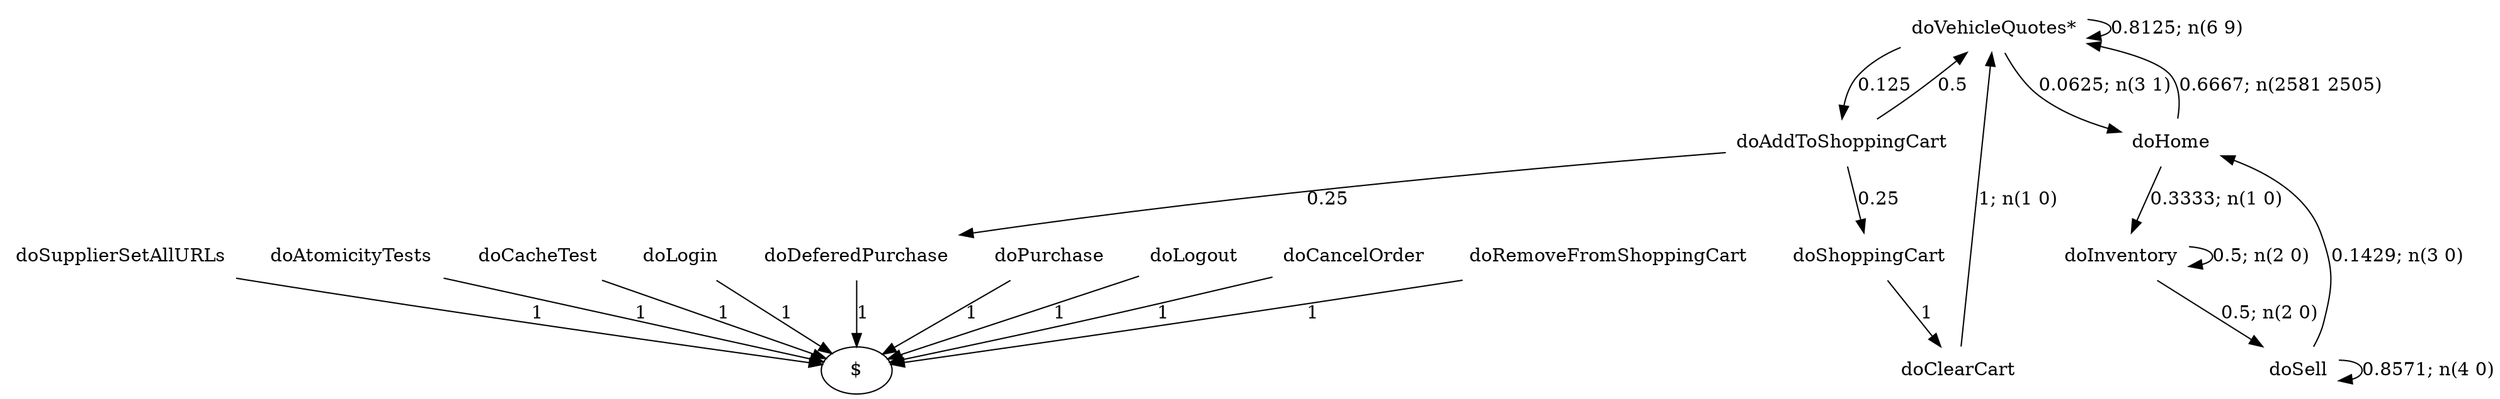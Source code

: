 digraph G {"doVehicleQuotes*" [label="doVehicleQuotes*",shape=none];"doSupplierSetAllURLs" [label="doSupplierSetAllURLs",shape=none];"doAtomicityTests" [label="doAtomicityTests",shape=none];"doCacheTest" [label="doCacheTest",shape=none];"doLogin" [label="doLogin",shape=none];"doAddToShoppingCart" [label="doAddToShoppingCart",shape=none];"doDeferedPurchase" [label="doDeferedPurchase",shape=none];"doHome" [label="doHome",shape=none];"doShoppingCart" [label="doShoppingCart",shape=none];"doClearCart" [label="doClearCart",shape=none];"doPurchase" [label="doPurchase",shape=none];"doInventory" [label="doInventory",shape=none];"doSell" [label="doSell",shape=none];"doLogout" [label="doLogout",shape=none];"doCancelOrder" [label="doCancelOrder",shape=none];"doRemoveFromShoppingCart" [label="doRemoveFromShoppingCart",shape=none];"doVehicleQuotes*"->"doVehicleQuotes*" [style=solid,label="0.8125; n(6 9)"];"doVehicleQuotes*"->"doAddToShoppingCart" [style=solid,label="0.125"];"doVehicleQuotes*"->"doHome" [style=solid,label="0.0625; n(3 1)"];"doSupplierSetAllURLs"->"$" [style=solid,label="1"];"doAtomicityTests"->"$" [style=solid,label="1"];"doCacheTest"->"$" [style=solid,label="1"];"doLogin"->"$" [style=solid,label="1"];"doAddToShoppingCart"->"doVehicleQuotes*" [style=solid,label="0.5"];"doAddToShoppingCart"->"doDeferedPurchase" [style=solid,label="0.25"];"doAddToShoppingCart"->"doShoppingCart" [style=solid,label="0.25"];"doDeferedPurchase"->"$" [style=solid,label="1"];"doHome"->"doVehicleQuotes*" [style=solid,label="0.6667; n(2581 2505)"];"doHome"->"doInventory" [style=solid,label="0.3333; n(1 0)"];"doShoppingCart"->"doClearCart" [style=solid,label="1"];"doClearCart"->"doVehicleQuotes*" [style=solid,label="1; n(1 0)"];"doPurchase"->"$" [style=solid,label="1"];"doInventory"->"doInventory" [style=solid,label="0.5; n(2 0)"];"doInventory"->"doSell" [style=solid,label="0.5; n(2 0)"];"doSell"->"doHome" [style=solid,label="0.1429; n(3 0)"];"doSell"->"doSell" [style=solid,label="0.8571; n(4 0)"];"doLogout"->"$" [style=solid,label="1"];"doCancelOrder"->"$" [style=solid,label="1"];"doRemoveFromShoppingCart"->"$" [style=solid,label="1"];}